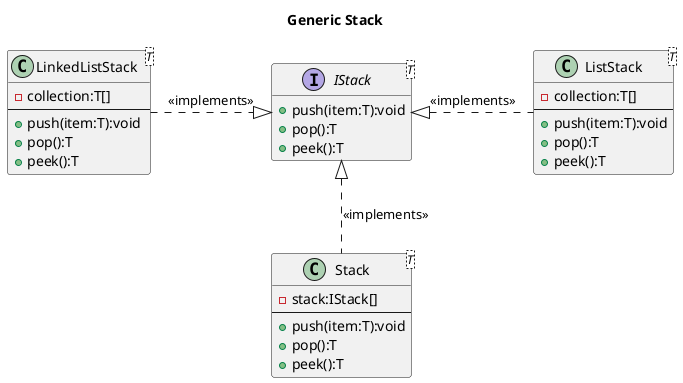 @startuml Stack App
title Generic Stack 
interface IStack<T>
{
    +push(item:T):void
    +pop():T
    +peek():T
}
class LinkedListStack<T>
{
    -collection:T[]
    ---
    +push(item:T):void
    +pop():T
    +peek():T
}
class ListStack<T>
{
    -collection:T[]
    ---
    +push(item:T):void
    +pop():T
    +peek():T
}
class Stack<T>
{
    -stack:IStack[]
    ---
    +push(item:T):void
    +pop():T
    +peek():T
}
LinkedListStack .right-|> IStack : <<implements>>
ListStack .left-|> IStack : <<implements>>
Stack .up-|> IStack : <<implements>>
hide empty members
@enduml